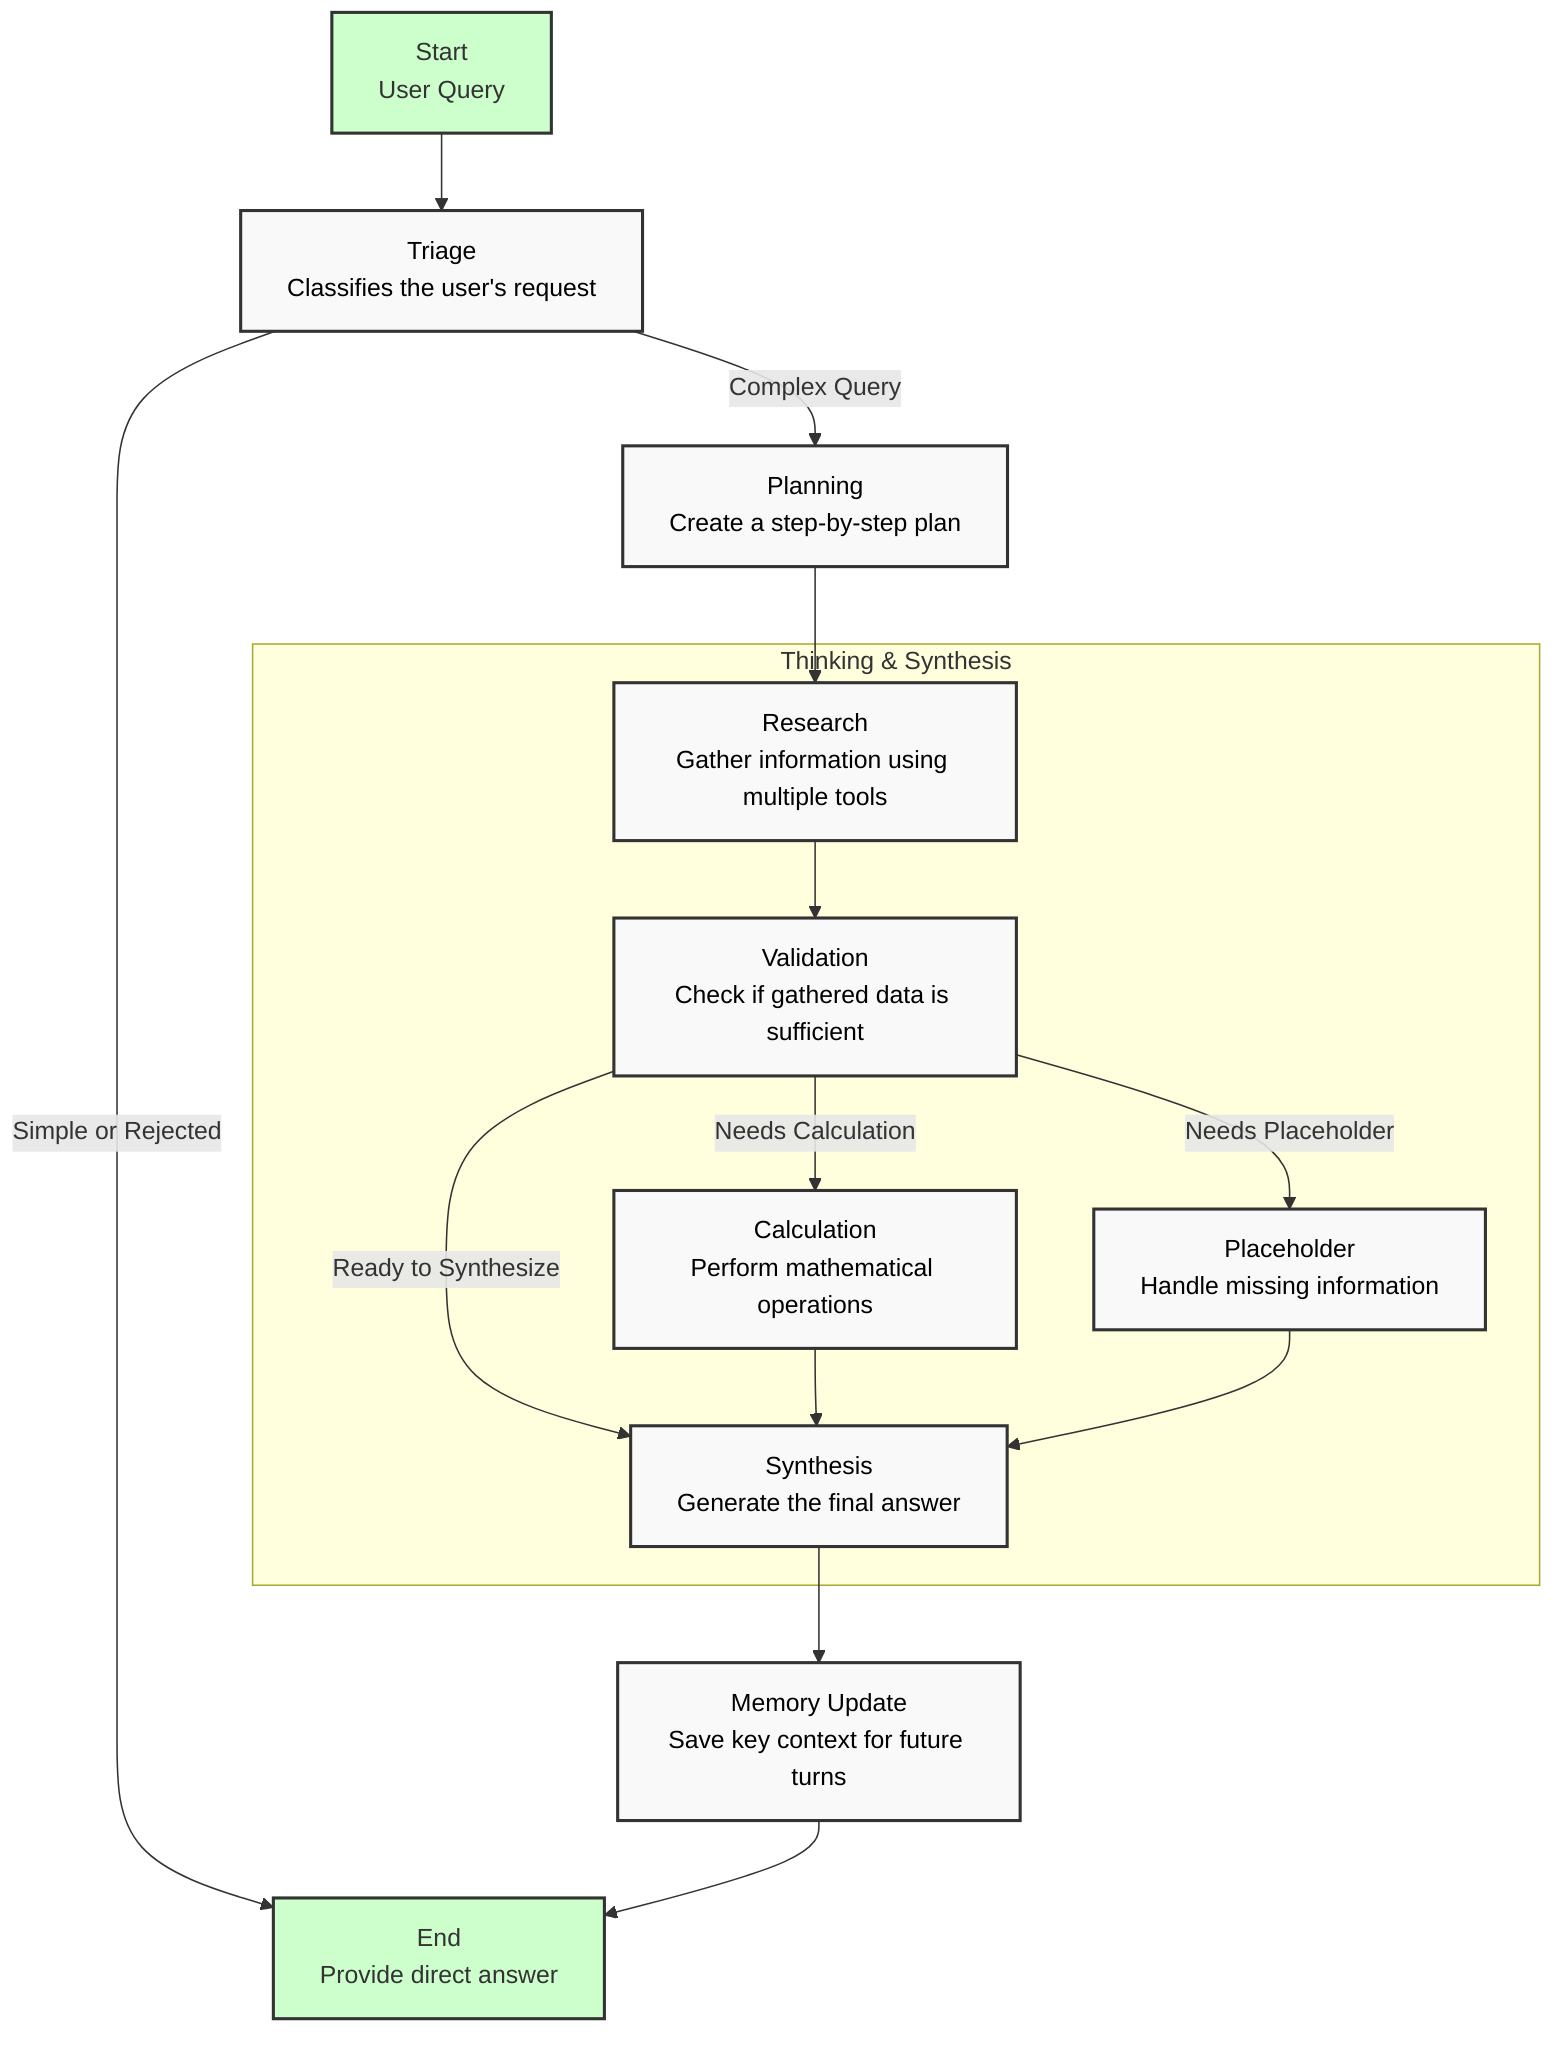 graph TD;
    A["Start<br/>User Query"] --> B["Triage<br/>Classifies the user's request"];
    B -- "Simple or Rejected" --> Z["End<br/>Provide direct answer"];
    B -- "Complex Query" --> C["Planning<br/>Create a step-by-step plan"];
    
    C --> D["Research<br/>Gather information using multiple tools"];
    
    subgraph "Thinking & Synthesis"
        direction TB
        D --> E["Validation<br/>Check if gathered data is sufficient"];
        E -- "Needs Calculation" --> F["Calculation<br/>Perform mathematical operations"];
        E -- "Needs Placeholder" --> G["Placeholder<br/>Handle missing information"];
        E -- "Ready to Synthesize" --> H["Synthesis<br/>Generate the final answer"];
        F --> H;
        G --> H;
    end
    
    H --> I["Memory Update<br/>Save key context for future turns"];
    I --> Z;
    
    classDef process fill:#f9f9f9,stroke:#333,stroke-width:2px,color:#000;
    classDef decision fill:#fff,stroke:#333,stroke-width:4px;
    classDef startend fill:#ccffcc,stroke:#333,stroke-width:2px;

    class A,Z startend;
    class B,C,D,E,F,G,H,I process;

    linkStyle default interpolate basis;